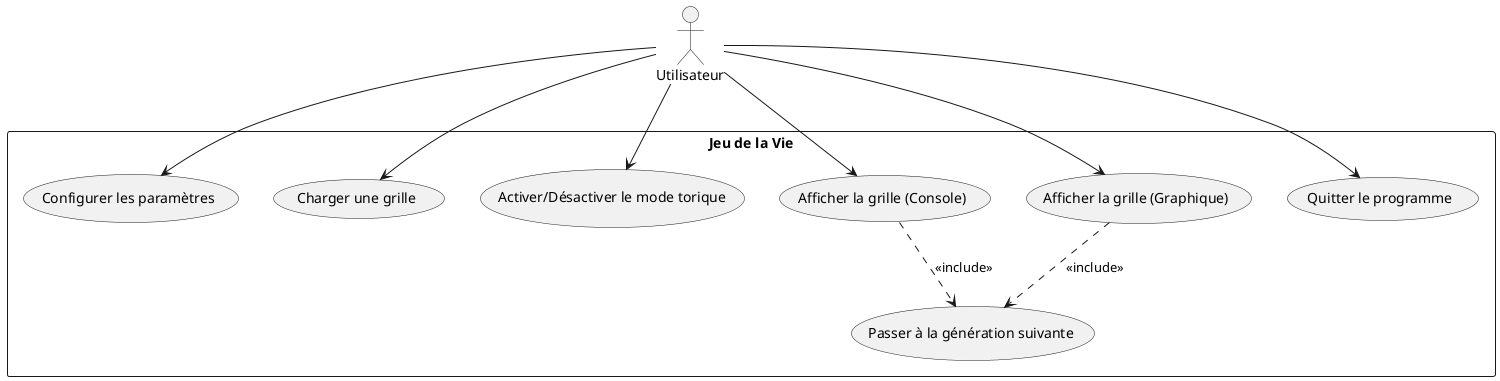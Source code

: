 @startuml

actor Utilisateur as User

rectangle "Jeu de la Vie" {
    usecase "Configurer les paramètres" as ConfigParams
    usecase "Charger une grille" as LoadGrid
    usecase "Activer/Désactiver le mode torique" as ToggleToroidalMode
    usecase "Afficher la grille (Console)" as DisplayConsole
    usecase "Afficher la grille (Graphique)" as DisplayGraphic
    usecase "Passer à la génération suivante" as NextGen
    usecase "Quitter le programme" as QuitProgram
}

' Links between User and Use Cases
User --> ConfigParams
User --> LoadGrid
User --> ToggleToroidalMode
User --> DisplayConsole
User --> DisplayGraphic
User --> QuitProgram

' Include relationships (mandatory dependencies)
DisplayConsole -[dashed]-> NextGen : <<include>>
DisplayGraphic -[dashed]-> NextGen : <<include>>

@enduml